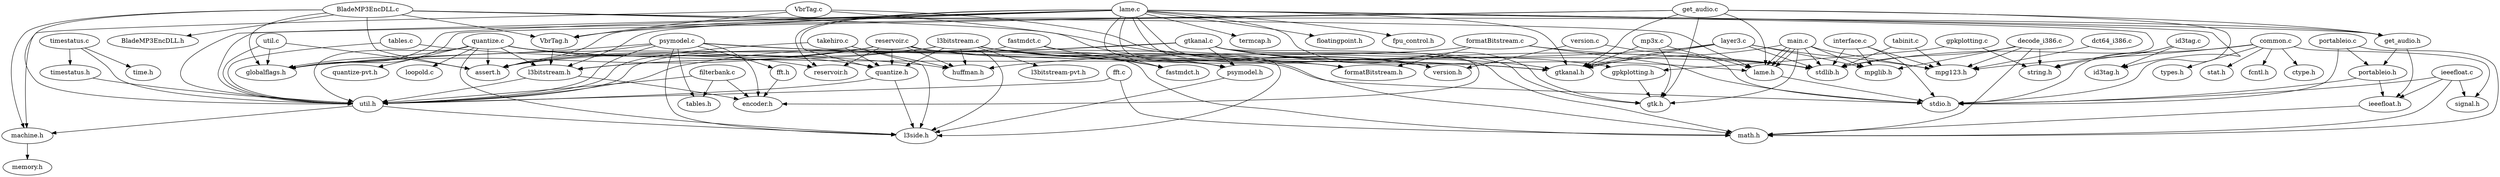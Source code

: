 digraph "source tree" {
"BladeMP3EncDLL.c" -> "machine.h" [len=5]
"BladeMP3EncDLL.c" -> "BladeMP3EncDLL.h" [len=5]
"BladeMP3EncDLL.c" -> "assert.h" [len=5]
"BladeMP3EncDLL.c" -> "util.h" [len=5]
"BladeMP3EncDLL.c" -> "version.h" [len=5]
"BladeMP3EncDLL.c" -> "VbrTag.h" [len=5]
"BladeMP3EncDLL.c" -> "lame.h" [len=5]
"BladeMP3EncDLL.c" -> "get_audio.h" [len=5]
"BladeMP3EncDLL.c" -> "globalflags.h" [len=5]
"tables.c" -> "util.h" [len=5]
"tables.c" -> "huffman.h" [len=5]
"util.c" -> "util.h" [len=5]
"util.c" -> "globalflags.h" [len=5]
"util.c" -> "assert.h" [len=5]
"fft.c" -> "math.h" [len=5]
"fft.c" -> "util.h" [len=5]
"VbrTag.c" -> "machine.h" [len=5]
"VbrTag.c" -> "math.h" [len=5]
"VbrTag.c" -> "VbrTag.h" [len=5]
"VbrTag.c" -> "version.h" [len=5]
"psymodel.c" -> "util.h" [len=5]
"psymodel.c" -> "globalflags.h" [len=5]
"psymodel.c" -> "encoder.h" [len=5]
"psymodel.c" -> "psymodel.h" [len=5]
"psymodel.c" -> "l3side.h" [len=5]
"psymodel.c" -> "assert.h" [len=5]
"psymodel.c" -> "gtkanal.h" [len=5]
"psymodel.c" -> "tables.h" [len=5]
"psymodel.c" -> "fft.h" [len=5]
"formatBitstream.c" -> "formatBitstream.h" [len=5]
"formatBitstream.c" -> "stdlib.h" [len=5]
"formatBitstream.c" -> "stdio.h" [len=5]
"formatBitstream.c" -> "assert.h" [len=5]
"get_audio.c" -> "util.h" [len=5]
"get_audio.c" -> "get_audio.h" [len=5]
"get_audio.c" -> "globalflags.h" [len=5]
"get_audio.c" -> "lame.h" [len=5]
"get_audio.c" -> "gtkanal.h" [len=5]
"get_audio.c" -> "gtk.h" [len=5]
"get_audio.c" -> "stdio.h" [len=5]
"filterbank.c" -> "util.h" [len=5]
"filterbank.c" -> "encoder.h" [len=5]
"filterbank.c" -> "tables.h" [len=5]
"gpkplotting.c" -> "gpkplotting.h" [len=5]
"gpkplotting.c" -> "string.h" [len=5]
"gtkanal.c" -> "math.h" [len=5]
"gtkanal.c" -> "gtk.h" [len=5]
"gtkanal.c" -> "gpkplotting.h" [len=5]
"gtkanal.c" -> "globalflags.h" [len=5]
"gtkanal.c" -> "util.h" [len=5]
"gtkanal.c" -> "encoder.h" [len=5]
"gtkanal.c" -> "psymodel.h" [len=5]
"gtkanal.c" -> "gtkanal.h" [len=5]
"gtkanal.c" -> "version.h" [len=5]
"gtkanal.c" -> "lame.h" [len=5]
"quantize.c" -> "assert.h" [len=5]
"quantize.c" -> "globalflags.h" [len=5]
"quantize.c" -> "util.h" [len=5]
"quantize.c" -> "l3side.h" [len=5]
"quantize.c" -> "quantize.h" [len=5]
"quantize.c" -> "l3bitstream.h" [len=5]
"quantize.c" -> "reservoir.h" [len=5]
"quantize.c" -> "quantize-pvt.h" [len=5]
"quantize.c" -> "gtkanal.h" [len=5]
"quantize.c" -> "loopold.c" [len=5]
"fastmdct.c" -> "util.h" [len=5]
"fastmdct.c" -> "l3side.h" [len=5]
"fastmdct.c" -> "fastmdct.h" [len=5]
"id3tag.c" -> "stdio.h" [len=5]
"id3tag.c" -> "string.h" [len=5]
"id3tag.c" -> "id3tag.h" [len=5]
"ieeefloat.c" -> "stdio.h" [len=5]
"ieeefloat.c" -> "math.h" [len=5]
"ieeefloat.c" -> "ieeefloat.h" [len=5]
"ieeefloat.c" -> "signal.h" [len=5]
"l3bitstream.c" -> "stdlib.h" [len=5]
"l3bitstream.c" -> "l3bitstream.h" [len=5]
"l3bitstream.c" -> "psymodel.h" [len=5]
"l3bitstream.c" -> "fastmdct.h" [len=5]
"l3bitstream.c" -> "quantize.h" [len=5]
"l3bitstream.c" -> "formatBitstream.h" [len=5]
"l3bitstream.c" -> "huffman.h" [len=5]
"l3bitstream.c" -> "assert.h" [len=5]
"l3bitstream.c" -> "l3bitstream-pvt.h" [len=5]
"lame.c" -> "assert.h" [len=5]
"lame.c" -> "gtkanal.h" [len=5]
"lame.c" -> "gtk.h" [len=5]
"lame.c" -> "util.h" [len=5]
"lame.c" -> "globalflags.h" [len=5]
"lame.c" -> "psymodel.h" [len=5]
"lame.c" -> "fastmdct.h" [len=5]
"lame.c" -> "quantize.h" [len=5]
"lame.c" -> "l3bitstream.h" [len=5]
"lame.c" -> "reservoir.h" [len=5]
"lame.c" -> "formatBitstream.h" [len=5]
"lame.c" -> "version.h" [len=5]
"lame.c" -> "VbrTag.h" [len=5]
"lame.c" -> "id3tag.h" [len=5]
"lame.c" -> "get_audio.h" [len=5]
"lame.c" -> "string.h" [len=5]
"lame.c" -> "termcap.h" [len=5]
"lame.c" -> "floatingpoint.h" [len=5]
"lame.c" -> "fpu_control.h" [len=5]
"main.c" -> "lame.h" [len=5]
"main.c" -> "gtkanal.h" [len=5]
"main.c" -> "gtk.h" [len=5]
"mp3x.c" -> "lame.h" [len=5]
"mp3x.c" -> "gtkanal.h" [len=5]
"mp3x.c" -> "gtk.h" [len=5]
"common.c" -> "ctype.h" [len=5]
"common.c" -> "stdlib.h" [len=5]
"common.c" -> "signal.h" [len=5]
"common.c" -> "types.h" [len=5]
"common.c" -> "stat.h" [len=5]
"common.c" -> "fcntl.h" [len=5]
"common.c" -> "mpg123.h" [len=5]
"dct64_i386.c" -> "mpg123.h" [len=5]
"decode_i386.c" -> "stdlib.h" [len=5]
"decode_i386.c" -> "math.h" [len=5]
"decode_i386.c" -> "string.h" [len=5]
"decode_i386.c" -> "mpg123.h" [len=5]
"decode_i386.c" -> "mpglib.h" [len=5]
"interface.c" -> "stdlib.h" [len=5]
"interface.c" -> "stdio.h" [len=5]
"interface.c" -> "mpg123.h" [len=5]
"interface.c" -> "mpglib.h" [len=5]
"layer3.c" -> "stdlib.h" [len=5]
"layer3.c" -> "mpg123.h" [len=5]
"layer3.c" -> "mpglib.h" [len=5]
"layer3.c" -> "huffman.h" [len=5]
"layer3.c" -> "gtkanal.h" [len=5]
"layer3.c" -> "gtkanal.h" [len=5]
"main.c" -> "mpg123.h" [len=5]
"main.c" -> "mpglib.h" [len=5]
"main.c" -> "lame.h" [len=5]
"main.c" -> "lame.h" [len=5]
"main.c" -> "stdlib.h" [len=5]
"tabinit.c" -> "stdlib.h" [len=5]
"tabinit.c" -> "mpg123.h" [len=5]
"timestatus.c" -> "timestatus.h" [len=5]
"timestatus.c" -> "util.h" [len=5]
"timestatus.c" -> "time.h" [len=5]
"portableio.c" -> "stdio.h" [len=5]
"portableio.c" -> "math.h" [len=5]
"portableio.c" -> "portableio.h" [len=5]
"reservoir.c" -> "stdio.h" [len=5]
"reservoir.c" -> "stdlib.h" [len=5]
"reservoir.c" -> "math.h" [len=5]
"reservoir.c" -> "assert.h" [len=5]
"reservoir.c" -> "l3side.h" [len=5]
"reservoir.c" -> "quantize.h" [len=5]
"reservoir.c" -> "huffman.h" [len=5]
"reservoir.c" -> "l3bitstream.h" [len=5]
"reservoir.c" -> "reservoir.h" [len=5]
"reservoir.c" -> "gtkanal.h" [len=5]
"reservoir.c" -> "globalflags.h" [len=5]
"version.c" -> "version.h" [len=5]
"version.c" -> "stdio.h" [len=5]
"takehiro.c" -> "util.h" [len=5]
"takehiro.c" -> "l3side.h" [len=5]
"takehiro.c" -> "huffman.h" [len=5]
"takehiro.c" -> "quantize.h" [len=5]
"VbrTag.h" -> "l3bitstream.h" [len=5]
"fft.h" -> "encoder.h" [len=5]
"util.h" -> "machine.h" [len=5]
"util.h" -> "l3side.h" [len=5]
"get_audio.h" -> "portableio.h" [len=5]
"get_audio.h" -> "ieeefloat.h" [len=5]
"gpkplotting.h" -> "gtk.h" [len=5]
"ieeefloat.h" -> "math.h" [len=5]
"l3bitstream.h" -> "util.h" [len=5]
"l3bitstream.h" -> "encoder.h" [len=5]
"lame.h" -> "stdio.h" [len=5]
"psymodel.h" -> "l3side.h" [len=5]
"portableio.h" -> "stdio.h" [len=5]
"portableio.h" -> "ieeefloat.h" [len=5]
"timestatus.h" -> "util.h" [len=5]
"quantize.h" -> "util.h" [len=5]
"quantize.h" -> "l3side.h" [len=5]
"machine.h" -> "memory.h" [len=5]
}
